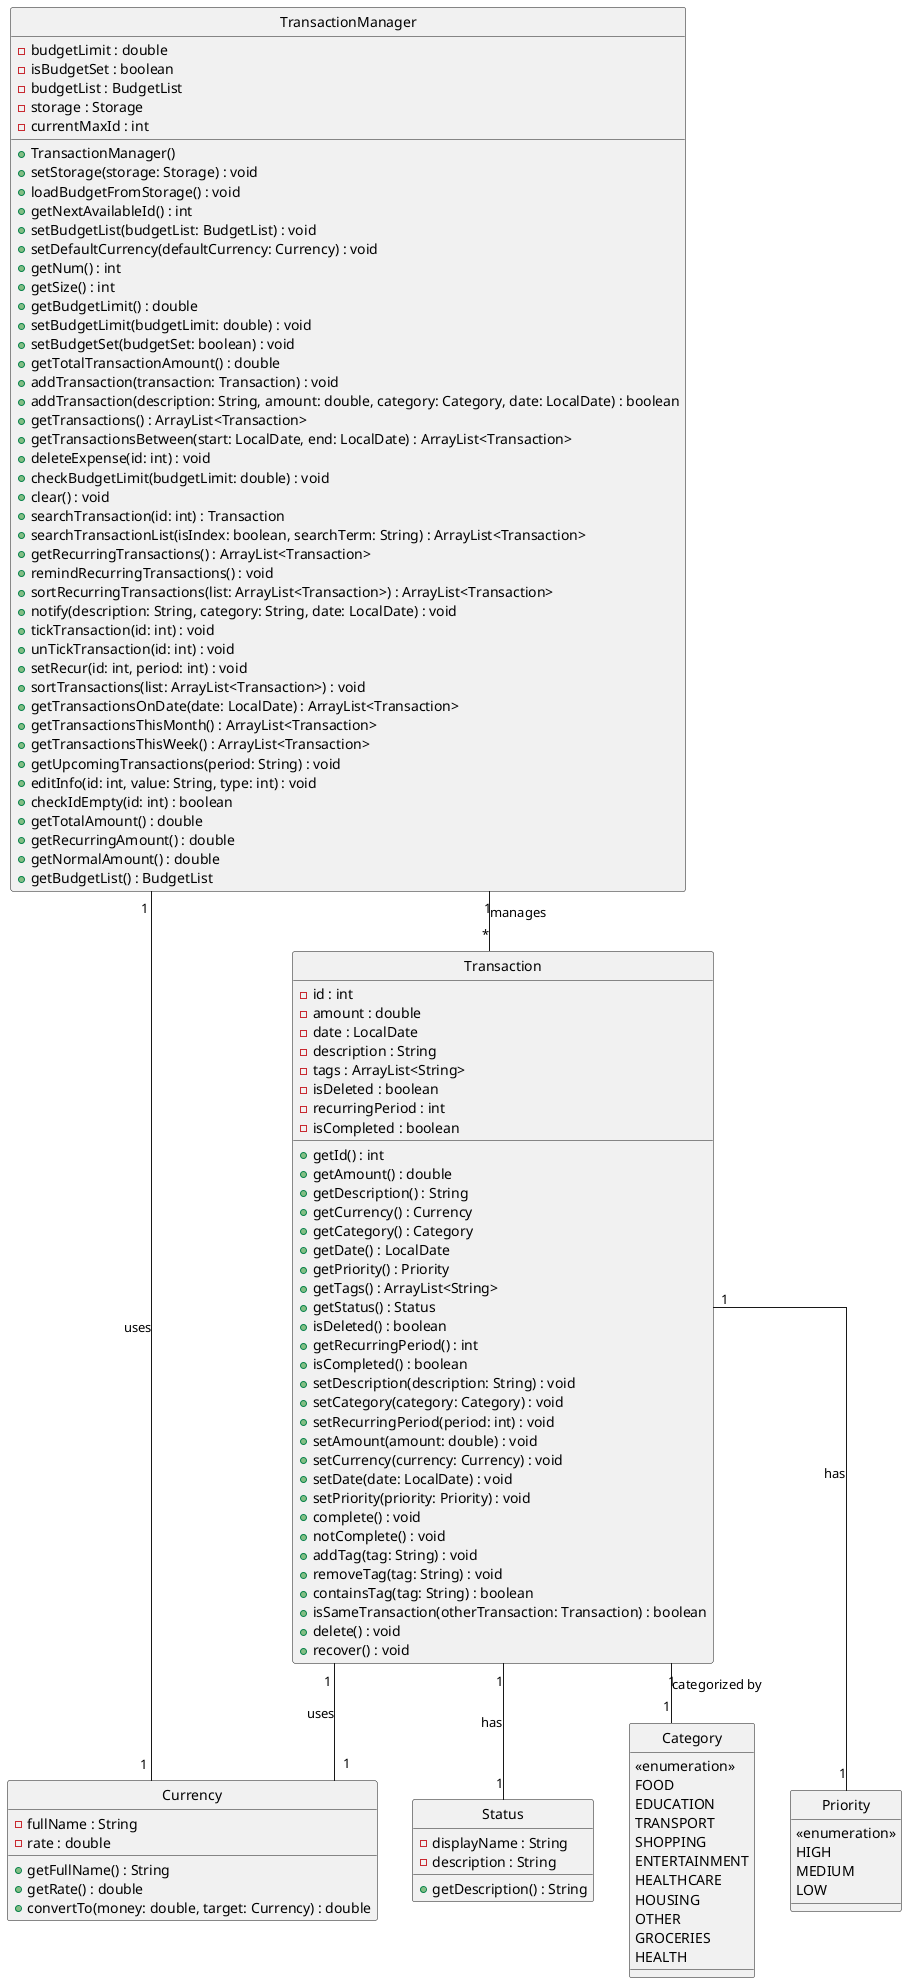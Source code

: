 @startuml
hide circle
skinparam linetype ortho
class Transaction {
    - id : int
    - amount : double
    - date : LocalDate
    - description : String
    - tags : ArrayList<String>
    - isDeleted : boolean
    - recurringPeriod : int
    - isCompleted : boolean
    + getId() : int
    + getAmount() : double
    + getDescription() : String
    + getCurrency() : Currency
    + getCategory() : Category
    + getDate() : LocalDate
    + getPriority() : Priority
    + getTags() : ArrayList<String>
    + getStatus() : Status
    + isDeleted() : boolean
    + getRecurringPeriod() : int
    + isCompleted() : boolean
    + setDescription(description: String) : void
    + setCategory(category: Category) : void
    + setRecurringPeriod(period: int) : void
    + setAmount(amount: double) : void
    + setCurrency(currency: Currency) : void
    + setDate(date: LocalDate) : void
    + setPriority(priority: Priority) : void
    + complete() : void
    + notComplete() : void
    + addTag(tag: String) : void
    + removeTag(tag: String) : void
    + containsTag(tag: String) : boolean
    + isSameTransaction(otherTransaction: Transaction) : boolean
    + delete() : void
    + recover() : void
}

class TransactionManager {
    - budgetLimit : double
    - isBudgetSet : boolean
    - budgetList : BudgetList
    - storage : Storage
    - currentMaxId : int
    + TransactionManager()
    + setStorage(storage: Storage) : void
    + loadBudgetFromStorage() : void
    + getNextAvailableId() : int
    + setBudgetList(budgetList: BudgetList) : void
    + setDefaultCurrency(defaultCurrency: Currency) : void
    + getNum() : int
    + getSize() : int
    + getBudgetLimit() : double
    + setBudgetLimit(budgetLimit: double) : void
    + setBudgetSet(budgetSet: boolean) : void
    + getTotalTransactionAmount() : double
    + addTransaction(transaction: Transaction) : void
    + addTransaction(description: String, amount: double, category: Category, date: LocalDate) : boolean
    + getTransactions() : ArrayList<Transaction>
    + getTransactionsBetween(start: LocalDate, end: LocalDate) : ArrayList<Transaction>
    + deleteExpense(id: int) : void
    + checkBudgetLimit(budgetLimit: double) : void
    + clear() : void
    + searchTransaction(id: int) : Transaction
    + searchTransactionList(isIndex: boolean, searchTerm: String) : ArrayList<Transaction>
    + getRecurringTransactions() : ArrayList<Transaction>
    + remindRecurringTransactions() : void
    + sortRecurringTransactions(list: ArrayList<Transaction>) : ArrayList<Transaction>
    + notify(description: String, category: String, date: LocalDate) : void
    + tickTransaction(id: int) : void
    + unTickTransaction(id: int) : void
    + setRecur(id: int, period: int) : void
    + sortTransactions(list: ArrayList<Transaction>) : void
    + getTransactionsOnDate(date: LocalDate) : ArrayList<Transaction>
    + getTransactionsThisMonth() : ArrayList<Transaction>
    + getTransactionsThisWeek() : ArrayList<Transaction>
    + getUpcomingTransactions(period: String) : void
    + editInfo(id: int, value: String, type: int) : void
    + checkIdEmpty(id: int) : boolean
    + getTotalAmount() : double
    + getRecurringAmount() : double
    + getNormalAmount() : double
    + getBudgetList() : BudgetList
}

class Currency {
    - fullName : String
    - rate : double
    + getFullName() : String
    + getRate() : double
    + convertTo(money: double, target: Currency) : double
}

class Status {
    - displayName : String
    - description : String
    + getDescription() : String
}

class Category {
    <<enumeration>>
    FOOD
    EDUCATION
    TRANSPORT
    SHOPPING
    ENTERTAINMENT
    HEALTHCARE
    HOUSING
    OTHER
    GROCERIES
    HEALTH
}

class Priority {
    <<enumeration>>
    HIGH
    MEDIUM
    LOW
}

TransactionManager "1" -- "*" Transaction : manages
TransactionManager "1" -- "1" Currency : uses
Transaction "1" -- "1" Currency : uses
Transaction "1" -- "1" Status : has
Transaction "1" -- "1" Category : categorized by
Transaction "1" -- "1" Priority : has
@enduml
